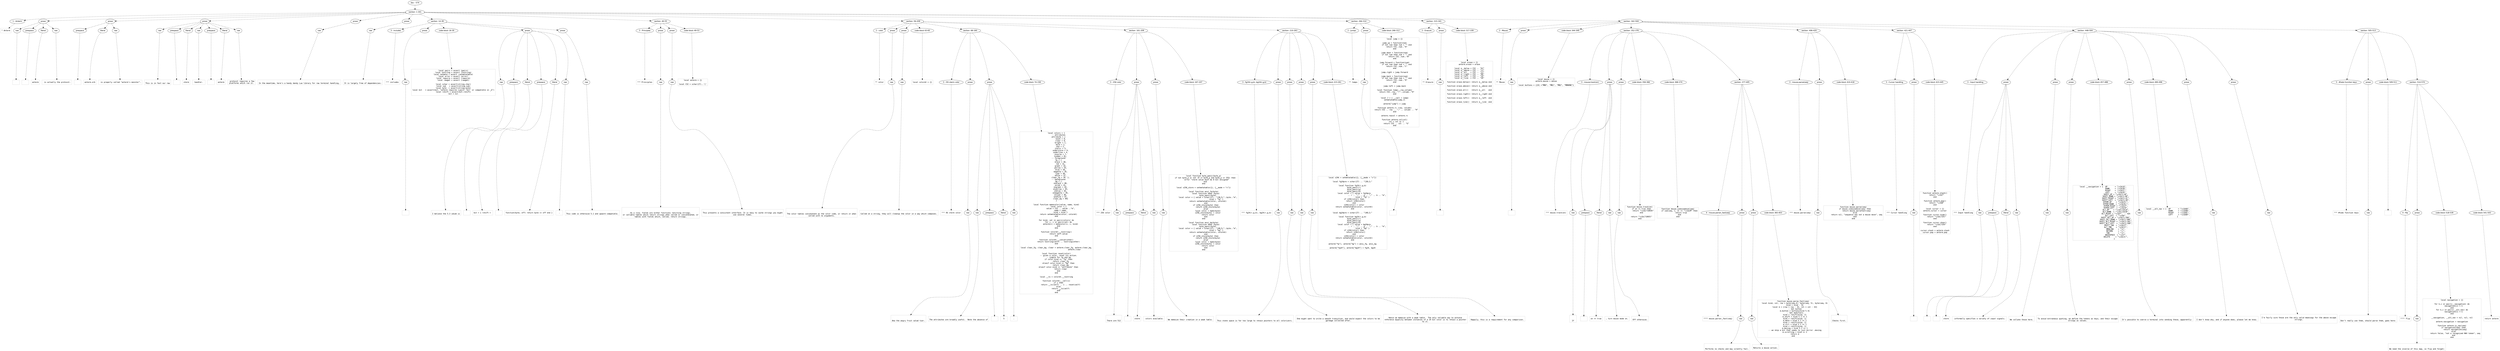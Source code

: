 digraph lpegNode {

node [fontname=Helvetica]
edge [style=dashed]

doc_0 [label="doc - 574"]


doc_0 -> { section_1}
{rank=same; section_1}

section_1 [label="section: 1-341"]


// END RANK doc_0

section_1 -> { header_2 prose_3 prose_4 prose_5 prose_6 prose_7 section_8 section_9 section_10 section_11 section_12 section_13}
{rank=same; header_2 prose_3 prose_4 prose_5 prose_6 prose_7 section_8 section_9 section_10 section_11 section_12 section_13}

header_2 [label="1 : Anterm"]

prose_3 [label="prose"]

prose_4 [label="prose"]

prose_5 [label="prose"]

prose_6 [label="prose"]

prose_7 [label="prose"]

section_8 [label="section: 14-39"]

section_9 [label="section: 40-55"]

section_10 [label="section: 56-209"]

section_11 [label="section: 264-314"]

section_12 [label="section: 315-341"]

section_13 [label="section: 342-504"]


// END RANK section_1

header_2 -> leaf_14
leaf_14  [color=Gray,shape=rectangle,fontname=Inconsolata,label="* Anterm"]
// END RANK header_2

prose_3 -> { raw_15 prespace_16 literal_17 raw_18}
{rank=same; raw_15 prespace_16 literal_17 raw_18}

raw_15 [label="raw"]

prespace_16 [label="prespace"]

literal_17 [label="literal"]

raw_18 [label="raw"]


// END RANK prose_3

raw_15 -> leaf_19
leaf_19  [color=Gray,shape=rectangle,fontname=Inconsolata,label="
"]
// END RANK raw_15

prespace_16 -> leaf_20
leaf_20  [color=Gray,shape=rectangle,fontname=Inconsolata,label=""]
// END RANK prespace_16

literal_17 -> leaf_21
leaf_21  [color=Gray,shape=rectangle,fontname=Inconsolata,label="anterm"]
// END RANK literal_17

raw_18 -> leaf_22
leaf_22  [color=Gray,shape=rectangle,fontname=Inconsolata,label=" is actually the protocol.
"]
// END RANK raw_18

prose_4 -> { prespace_23 literal_24 raw_25}
{rank=same; prespace_23 literal_24 raw_25}

prespace_23 [label="prespace"]

literal_24 [label="literal"]

raw_25 [label="raw"]


// END RANK prose_4

prespace_23 -> leaf_26
leaf_26  [color=Gray,shape=rectangle,fontname=Inconsolata,label=""]
// END RANK prespace_23

literal_24 -> leaf_27
leaf_27  [color=Gray,shape=rectangle,fontname=Inconsolata,label="anterm.orb"]
// END RANK literal_24

raw_25 -> leaf_28
leaf_28  [color=Gray,shape=rectangle,fontname=Inconsolata,label=" is properly called \"anterm's monster\".
"]
// END RANK raw_25

prose_5 -> { raw_29 prespace_30 literal_31 raw_32 prespace_33 literal_34 raw_35}
{rank=same; raw_29 prespace_30 literal_31 raw_32 prespace_33 literal_34 raw_35}

raw_29 [label="raw"]

prespace_30 [label="prespace"]

literal_31 [label="literal"]

raw_32 [label="raw"]

prespace_33 [label="prespace"]

literal_34 [label="literal"]

raw_35 [label="raw"]


// END RANK prose_5

raw_29 -> leaf_36
leaf_36  [color=Gray,shape=rectangle,fontname=Inconsolata,label="
This is in fact our raw"]
// END RANK raw_29

prespace_30 -> leaf_37
leaf_37  [color=Gray,shape=rectangle,fontname=Inconsolata,label=" "]
// END RANK prespace_30

literal_31 -> leaf_38
leaf_38  [color=Gray,shape=rectangle,fontname=Inconsolata,label="xterm"]
// END RANK literal_31

raw_32 -> leaf_39
leaf_39  [color=Gray,shape=rectangle,fontname=Inconsolata,label=" handler. "]
// END RANK raw_32

prespace_33 -> leaf_40
leaf_40  [color=Gray,shape=rectangle,fontname=Inconsolata,label=" "]
// END RANK prespace_33

literal_34 -> leaf_41
leaf_41  [color=Gray,shape=rectangle,fontname=Inconsolata,label="anterm"]
// END RANK literal_34

raw_35 -> leaf_42
leaf_42  [color=Gray,shape=rectangle,fontname=Inconsolata,label=" protocol requires a few
platforms which run it.
"]
// END RANK raw_35

prose_6 -> { raw_43}
{rank=same; raw_43}

raw_43 [label="raw"]


// END RANK prose_6

raw_43 -> leaf_44
leaf_44  [color=Gray,shape=rectangle,fontname=Inconsolata,label="
In the meantime, here's a handy dandy Lua library for raw terminal handling.
"]
// END RANK raw_43

prose_7 -> { raw_45}
{rank=same; raw_45}

raw_45 [label="raw"]


// END RANK prose_7

raw_45 -> leaf_46
leaf_46  [color=Gray,shape=rectangle,fontname=Inconsolata,label="
It is largely free of dependencies:"]
// END RANK raw_45

section_8 -> { header_47 prose_48 codeblock_49 prose_50 prose_51}
{rank=same; header_47 prose_48 codeblock_49 prose_50 prose_51}

header_47 [label="3 : includes"]

prose_48 [label="prose"]

codeblock_49 [label="code block 16-30"]

prose_50 [label="prose"]

prose_51 [label="prose"]


// END RANK section_8

header_47 -> leaf_52
leaf_52  [color=Gray,shape=rectangle,fontname=Inconsolata,label="*** includes"]
// END RANK header_47

prose_48 -> { raw_53}
{rank=same; raw_53}

raw_53 [label="raw"]


// END RANK prose_48

raw_53 -> leaf_54
leaf_54  [color=Gray,shape=rectangle,fontname=Inconsolata,label="
"]
// END RANK raw_53

codeblock_49 -> leaf_55
leaf_55  [color=Gray,shape=rectangle,fontname=Inconsolata,label="local pairs = assert (pairs)
local tostring = assert (tostring)
local setmeta = assert (setmetatable)
local error = assert (error)
local require = assert (require)
local rawget = assert (rawget)

local schar = assert(string.char)
local sub   = assert(string.sub)
local byte  = assert(string.byte)
local bit   = assert(bit, \"anterm requires Luajit 'bit' or compatible in _G\")
local rshift = assert(bit.rshift)
bit = nil"]
// END RANK codeblock_49

prose_50 -> { raw_56 prespace_57 literal_58 prespace_59 literal_60 raw_61}
{rank=same; raw_56 prespace_57 literal_58 prespace_59 literal_60 raw_61}

raw_56 [label="raw"]

prespace_57 [label="prespace"]

literal_58 [label="literal"]

prespace_59 [label="prespace"]

literal_60 [label="literal"]

raw_61 [label="raw"]


// END RANK prose_50

raw_56 -> leaf_62
leaf_62  [color=Gray,shape=rectangle,fontname=Inconsolata,label="
I believe the 5.3 idiom is"]
// END RANK raw_56

prespace_57 -> leaf_63
leaf_63  [color=Gray,shape=rectangle,fontname=Inconsolata,label=" "]
// END RANK prespace_57

literal_58 -> leaf_64
leaf_64  [color=Gray,shape=rectangle,fontname=Inconsolata,label="bit = { rshift = "]
// END RANK literal_58

prespace_59 -> leaf_65
leaf_65  [color=Gray,shape=rectangle,fontname=Inconsolata,label=""]
// END RANK prespace_59

literal_60 -> leaf_66
leaf_66  [color=Gray,shape=rectangle,fontname=Inconsolata,label="function(byte, off) return byte >> off end }"]
// END RANK literal_60

raw_61 -> leaf_67
leaf_67  [color=Gray,shape=rectangle,fontname=Inconsolata,label=".
"]
// END RANK raw_61

prose_51 -> { raw_68}
{rank=same; raw_68}

raw_68 [label="raw"]


// END RANK prose_51

raw_68 -> leaf_69
leaf_69  [color=Gray,shape=rectangle,fontname=Inconsolata,label="
This code is otherwise 5.1 and upward compatible.
"]
// END RANK raw_68

section_9 -> { header_70 prose_71 prose_72 codeblock_73}
{rank=same; header_70 prose_71 prose_72 codeblock_73}

header_70 [label="3 : Principles"]

prose_71 [label="prose"]

prose_72 [label="prose"]

codeblock_73 [label="code block 49-53"]


// END RANK section_9

header_70 -> leaf_74
leaf_74  [color=Gray,shape=rectangle,fontname=Inconsolata,label="*** Principles"]
// END RANK header_70

prose_71 -> { raw_75}
{rank=same; raw_75}

raw_75 [label="raw"]


// END RANK prose_71

raw_75 -> leaf_76
leaf_76  [color=Gray,shape=rectangle,fontname=Inconsolata,label="

As a rule, fields are either functions returning strings,
or callable tables which return strings when called or concatenated, or
tables with fields which, called, return strings.
"]
// END RANK raw_75

prose_72 -> { raw_77}
{rank=same; raw_77}

raw_77 [label="raw"]


// END RANK prose_72

raw_77 -> leaf_78
leaf_78  [color=Gray,shape=rectangle,fontname=Inconsolata,label="
This presents a consistent interface. It is easy to cache strings you might
use several times.
"]
// END RANK raw_77

codeblock_73 -> leaf_79
leaf_79  [color=Gray,shape=rectangle,fontname=Inconsolata,label="local anterm = {}

local CSI = schar(27)..'['"]
// END RANK codeblock_73

section_10 -> { header_80 prose_81 prose_82 codeblock_83 section_84 section_85 section_86}
{rank=same; header_80 prose_81 prose_82 codeblock_83 section_84 section_85 section_86}

header_80 [label="2 : color"]

prose_81 [label="prose"]

prose_82 [label="prose"]

codeblock_83 [label="code block 63-65"]

section_84 [label="section: 68-160"]

section_85 [label="section: 161-209"]

section_86 [label="section: 210-263"]


// END RANK section_10

header_80 -> leaf_87
leaf_87  [color=Gray,shape=rectangle,fontname=Inconsolata,label="** color"]
// END RANK header_80

prose_81 -> { raw_88}
{rank=same; raw_88}

raw_88 [label="raw"]


// END RANK prose_81

raw_88 -> leaf_89
leaf_89  [color=Gray,shape=rectangle,fontname=Inconsolata,label="

The color tables concatenate as the color code, or return it when
called with no arguments.
"]
// END RANK raw_88

prose_82 -> { raw_90}
{rank=same; raw_90}

raw_90 [label="raw"]


// END RANK prose_82

raw_90 -> leaf_91
leaf_91  [color=Gray,shape=rectangle,fontname=Inconsolata,label="
Called on a string, they will cleanup the color in a way which composes.
"]
// END RANK raw_90

codeblock_83 -> leaf_92
leaf_92  [color=Gray,shape=rectangle,fontname=Inconsolata,label="local colormt = {}"]
// END RANK codeblock_83

section_84 -> { header_93 prose_94 prose_95 codeblock_96}
{rank=same; header_93 prose_94 prose_95 codeblock_96}

header_93 [label="3 : OG xterm color"]

prose_94 [label="prose"]

prose_95 [label="prose"]

codeblock_96 [label="code block 74-158"]


// END RANK section_84

header_93 -> leaf_97
leaf_97  [color=Gray,shape=rectangle,fontname=Inconsolata,label="*** OG xterm color"]
// END RANK header_93

prose_94 -> { raw_98}
{rank=same; raw_98}

raw_98 [label="raw"]


// END RANK prose_94

raw_98 -> leaf_99
leaf_99  [color=Gray,shape=rectangle,fontname=Inconsolata,label="

Aka the angry fruit salad tier.
"]
// END RANK raw_98

prose_95 -> { raw_100 prespace_101 literal_102 raw_103}
{rank=same; raw_100 prespace_101 literal_102 raw_103}

raw_100 [label="raw"]

prespace_101 [label="prespace"]

literal_102 [label="literal"]

raw_103 [label="raw"]


// END RANK prose_95

raw_100 -> leaf_104
leaf_104  [color=Gray,shape=rectangle,fontname=Inconsolata,label="
The attributes are broadly useful.  Note the absence of"]
// END RANK raw_100

prespace_101 -> leaf_105
leaf_105  [color=Gray,shape=rectangle,fontname=Inconsolata,label=" "]
// END RANK prespace_101

literal_102 -> leaf_106
leaf_106  [color=Gray,shape=rectangle,fontname=Inconsolata,label="5"]
// END RANK literal_102

raw_103 -> leaf_107
leaf_107  [color=Gray,shape=rectangle,fontname=Inconsolata,label=".
"]
// END RANK raw_103

codeblock_96 -> leaf_108
leaf_108  [color=Gray,shape=rectangle,fontname=Inconsolata,label="local colors = {
    -- attributes
    attribute = {
        reset = 0,
        clear = 0,
        bright = 1,
        bold = 1,
        dim = 2,
        italic = 3,
        underscore = 4,
        underline = 4,
        reverse = 7,
        hidden = 8},
    -- foreground
    fg = {
        black = 30,
        red = 31,
        green = 32,
        yellow = 33,
        blue = 34,
        magenta = 35,
        cyan = 36,
        white = 37,
        clear_fg = 39  },
    -- background
    bg = {
        onblack = 40,
        onred = 41,
        ongreen = 42,
        onyellow = 43,
        onblue = 44,
        onmagenta = 45,
        oncyan = 46,
        onwhite = 47,
        clear_bg = 49}
}

local function makecolor(value, name, kind)
    local color = {
        value = CSI .. value ..\"m\",
        name = name,
        kind = kind }
    return setmetatable(color, colormt)
end

for kind, val in pairs(colors) do
    for c, v in pairs(val) do
        anterm[c] = makecolor(v, c, kind)
    end
end

function colormt:__tostring()
    return self.value
end

function colormt:__concat(other)
    return tostring(self) .. tostring(other)
end

local clear_fg, clear_bg, clear = anterm.clear_fg, anterm.clear_bg,
                                  anterm.clear

local function reset(color)
    -- given a color, reset its action.
    -- simple for fg and bg
    if color.kind == \"fg\" then
        return clear_fg
    elseif color.kind == \"bg\" then
        return clear_bg
    elseif color.kind == \"attribute\" then
        return clear
    end
end

local __ts = colormt.__tostring

function colormt:__call(s)
    if s then
        return __ts(self) .. s .. reset(self)
    else
        return __ts(self)
    end
end"]
// END RANK codeblock_96

section_85 -> { header_109 prose_110 prose_111 codeblock_112}
{rank=same; header_109 prose_110 prose_111 codeblock_112}

header_109 [label="3 : 256 color"]

prose_110 [label="prose"]

prose_111 [label="prose"]

codeblock_112 [label="code block 167-207"]


// END RANK section_85

header_109 -> leaf_113
leaf_113  [color=Gray,shape=rectangle,fontname=Inconsolata,label="*** 256 color"]
// END RANK header_109

prose_110 -> { raw_114 prespace_115 literal_116 raw_117}
{rank=same; raw_114 prespace_115 literal_116 raw_117}

raw_114 [label="raw"]

prespace_115 [label="prespace"]

literal_116 [label="literal"]

raw_117 [label="raw"]


// END RANK prose_110

raw_114 -> leaf_118
leaf_118  [color=Gray,shape=rectangle,fontname=Inconsolata,label="

There are 512"]
// END RANK raw_114

prespace_115 -> leaf_119
leaf_119  [color=Gray,shape=rectangle,fontname=Inconsolata,label=" "]
// END RANK prespace_115

literal_116 -> leaf_120
leaf_120  [color=Gray,shape=rectangle,fontname=Inconsolata,label="xterm"]
// END RANK literal_116

raw_117 -> leaf_121
leaf_121  [color=Gray,shape=rectangle,fontname=Inconsolata,label=" colors available.
"]
// END RANK raw_117

prose_111 -> { raw_122}
{rank=same; raw_122}

raw_122 [label="raw"]


// END RANK prose_111

raw_122 -> leaf_123
leaf_123  [color=Gray,shape=rectangle,fontname=Inconsolata,label="
We memoize their creation in a weak table.
"]
// END RANK raw_122

codeblock_112 -> leaf_124
leaf_124  [color=Gray,shape=rectangle,fontname=Inconsolata,label="local function byte_panic(byte_p)
   if not byte_p or not (0 <= byte_p and byte_p <= 255) then
      error \"xterm value must be 8 bit unsigned\"
   end
end

local x256_store = setmetatable({}, {__mode = \"v\"})

local function ansi_fg(byte)
    local function make (byte)
        byte_panic(byte)
        local color = { value = schar(27)..\"[38;5;\"..byte..\"m\",
                        kind = \"fg\" }
        return setmetatable(color, colormt)
    end
    if x256_store[byte] then
        return x256_store[byte]
    else
        local color = make(byte)
        x256_store[byte] = color
        return color
    end
end

local function ansi_bg(byte)
    local function make (byte)
        byte_panic(byte)
        local color = { value = schar(27)..\"[48;5;\"..byte..\"m\",
                        kind = \"bg\" }
        return setmetatable(color, colormt)
    end
    if x256_store[byte] then
        return x256_store[byte]
    else
        local color = make(byte)
        x256_store[byte] = color
        return color
    end
end"]
// END RANK codeblock_112

section_86 -> { header_125 prose_126 prose_127 prose_128 prose_129 codeblock_130}
{rank=same; header_125 prose_126 prose_127 prose_128 prose_129 codeblock_130}

header_125 [label="3 : fg24(r,g,b), bg24(r,g,b)"]

prose_126 [label="prose"]

prose_127 [label="prose"]

prose_128 [label="prose"]

prose_129 [label="prose"]

codeblock_130 [label="code block 223-261"]


// END RANK section_86

header_125 -> leaf_131
leaf_131  [color=Gray,shape=rectangle,fontname=Inconsolata,label="*** fg24(r,g,b), bg24(r,g,b)"]
// END RANK header_125

prose_126 -> { raw_132}
{rank=same; raw_132}

raw_132 [label="raw"]


// END RANK prose_126

raw_132 -> leaf_133
leaf_133  [color=Gray,shape=rectangle,fontname=Inconsolata,label="

This state space is far too large to retain pointers to all colorizers.
"]
// END RANK raw_132

prose_127 -> { raw_134}
{rank=same; raw_134}

raw_134 [label="raw"]


// END RANK prose_127

raw_134 -> leaf_135
leaf_135  [color=Gray,shape=rectangle,fontname=Inconsolata,label="
One might want to write a smooth transition, and would expect the colors to be
garbage collected after.
"]
// END RANK raw_134

prose_128 -> { raw_136}
{rank=same; raw_136}

raw_136 [label="raw"]


// END RANK prose_128

raw_136 -> leaf_137
leaf_137  [color=Gray,shape=rectangle,fontname=Inconsolata,label="
Hence we memoize with a weak table.  The only reliable way to achieve
reference equality between instances of a 24 bit color is to retain a pointer
to it.
"]
// END RANK raw_136

prose_129 -> { raw_138}
{rank=same; raw_138}

raw_138 [label="raw"]


// END RANK prose_129

raw_138 -> leaf_139
leaf_139  [color=Gray,shape=rectangle,fontname=Inconsolata,label="
Happily, this is a requirement for any comparison.
"]
// END RANK raw_138

codeblock_130 -> leaf_140
leaf_140  [color=Gray,shape=rectangle,fontname=Inconsolata,label="local x24k = setmetatable({}, {__mode = \"v\"})

local fg24pre = schar(27) .. \"[38;2;\"

local function fg24(r,g,b)
   byte_panic(r)
   byte_panic(g)
   byte_panic(b)
   local color = { value = fg24pre
                           .. r .. \";\" .. g .. \";\" .. b .. \"m\",
                   kind = \"fg\" }
   if x24k[color] then
      return x24k[color]
   end
   x24k[color] = color
   return setmetatable(color, colormt)
end

local bg24pre = schar(27) .. \"[48;2;\"

local function bg24(r,g,b)
   byte_panic(r)
   byte_panic(g)
   byte_panic(b)
   local color = { value = bg24pre
                           .. r .. \";\" .. g .. \";\" .. b .. \"m\",
                   kind = \"bg\" }
   if x24k[color] then
      return x24k[color]
   end
   x24k[color] = color
   return setmetatable(color, colormt)
end

anterm[\"fg\"], anterm[\"bg\"] = ansi_fg, ansi_bg

anterm[\"fg24\"], anterm[\"bg24\"] = fg24, bg24"]
// END RANK codeblock_130

section_11 -> { header_141 prose_142 codeblock_143}
{rank=same; header_141 prose_142 codeblock_143}

header_141 [label="2 : Jumps"]

prose_142 [label="prose"]

codeblock_143 [label="code block 266-312"]


// END RANK section_11

header_141 -> leaf_144
leaf_144  [color=Gray,shape=rectangle,fontname=Inconsolata,label="** Jumps"]
// END RANK header_141

prose_142 -> { raw_145}
{rank=same; raw_145}

raw_145 [label="raw"]


// END RANK prose_142

raw_145 -> leaf_146
leaf_146  [color=Gray,shape=rectangle,fontname=Inconsolata,label="
"]
// END RANK raw_145

codeblock_143 -> leaf_147
leaf_147  [color=Gray,shape=rectangle,fontname=Inconsolata,label="local jump = {}

jump.up = function(num)
    if not num then num = \"\" end
    return CSI..num..\"A\"
end

jump.down = function(num)
    if not num then num = \"\" end
        return CSI..num..\"B\"
end

jump.forward = function(num)
    if not num then num = \"\" end
    return CSI..num..\"C\"
end

jump.right = jump.forward

jump.back = function(num)
    if not num then num = \"\" end
    return CSI..num..\"D\"
end

jump.left = jump.back

local function Jump(_,row,column)
    return CSI..row..\";\"..column..\"H\"
end

local J = { __call = Jump}
setmetatable(jump,J)

anterm[\"jump\"] = jump

function anterm.rc (row, column)
   return CSI .. row .. \";\" .. column .. \"H\"
end

anterm.rowcol = anterm.rc

function anterm.col(col)
   col = col or 1
   return CSI .. col .. \"G\"
end"]
// END RANK codeblock_143

section_12 -> { header_148 prose_149 codeblock_150}
{rank=same; header_148 prose_149 codeblock_150}

header_148 [label="2 : Erasure"]

prose_149 [label="prose"]

codeblock_150 [label="code block 317-339"]


// END RANK section_12

header_148 -> leaf_151
leaf_151  [color=Gray,shape=rectangle,fontname=Inconsolata,label="** Erasure"]
// END RANK header_148

prose_149 -> { raw_152}
{rank=same; raw_152}

raw_152 [label="raw"]


// END RANK prose_149

raw_152 -> leaf_153
leaf_153  [color=Gray,shape=rectangle,fontname=Inconsolata,label="
"]
// END RANK raw_152

codeblock_150 -> leaf_154
leaf_154  [color=Gray,shape=rectangle,fontname=Inconsolata,label="local erase = {}
anterm.erase = erase

local e__below = CSI .. \"0J\"
local e__above = CSI .. \"1J\"
local e__all   = CSI .. \"2J\"
local e__right = CSI .. \"0K\"
local e__left  = CSI .. \"1K\"
local e__line  = CSI .. \"2K\"

function erase.below() return e__below end

function erase.above() return e__above end

function erase.all()   return e__all   end

function erase.right() return e__right end

function erase.left()  return e__left  end

function erase.line()  return e__line  end"]
// END RANK codeblock_150

section_13 -> { header_155 prose_156 codeblock_157 section_158 section_159 section_160 section_161 section_162}
{rank=same; header_155 prose_156 codeblock_157 section_158 section_159 section_160 section_161 section_162}

header_155 [label="2 : Mouse"]

prose_156 [label="prose"]

codeblock_157 [label="code block 344-349"]

section_158 [label="section: 352-376"]

section_159 [label="section: 406-420"]

section_160 [label="section: 421-447"]

section_161 [label="section: 448-504"]

section_162 [label="section: 505-513"]


// END RANK section_13

header_155 -> leaf_163
leaf_163  [color=Gray,shape=rectangle,fontname=Inconsolata,label="** Mouse"]
// END RANK header_155

prose_156 -> { raw_164}
{rank=same; raw_164}

raw_164 [label="raw"]


// END RANK prose_156

raw_164 -> leaf_165
leaf_165  [color=Gray,shape=rectangle,fontname=Inconsolata,label="
"]
// END RANK raw_164

codeblock_157 -> leaf_166
leaf_166  [color=Gray,shape=rectangle,fontname=Inconsolata,label="local mouse = {}
anterm.mouse = mouse

local buttons = {[0] =\"MB0\", \"MB1\", \"MB2\", \"MBNONE\"}"]
// END RANK codeblock_157

section_158 -> { header_167 prose_168 prose_169 codeblock_170 codeblock_171 section_172}
{rank=same; header_167 prose_168 prose_169 codeblock_170 codeblock_171 section_172}

header_167 [label="3 : mouse.track(on)"]

prose_168 [label="prose"]

prose_169 [label="prose"]

codeblock_170 [label="code block 358-366"]

codeblock_171 [label="code block 368-374"]

section_172 [label="section: 377-405"]


// END RANK section_158

header_167 -> leaf_173
leaf_173  [color=Gray,shape=rectangle,fontname=Inconsolata,label="*** mouse.track(on)"]
// END RANK header_167

prose_168 -> { raw_174 prespace_175 literal_176 raw_177}
{rank=same; raw_174 prespace_175 literal_176 raw_177}

raw_174 [label="raw"]

prespace_175 [label="prespace"]

literal_176 [label="literal"]

raw_177 [label="raw"]


// END RANK prose_168

raw_174 -> leaf_178
leaf_178  [color=Gray,shape=rectangle,fontname=Inconsolata,label="

If"]
// END RANK raw_174

prespace_175 -> leaf_179
leaf_179  [color=Gray,shape=rectangle,fontname=Inconsolata,label=" "]
// END RANK prespace_175

literal_176 -> leaf_180
leaf_180  [color=Gray,shape=rectangle,fontname=Inconsolata,label="on == true"]
// END RANK literal_176

raw_177 -> leaf_181
leaf_181  [color=Gray,shape=rectangle,fontname=Inconsolata,label=", turn mouse mode on.
"]
// END RANK raw_177

prose_169 -> { raw_182}
{rank=same; raw_182}

raw_182 [label="raw"]


// END RANK prose_169

raw_182 -> leaf_183
leaf_183  [color=Gray,shape=rectangle,fontname=Inconsolata,label="
Off otherwise.
"]
// END RANK raw_182

codeblock_170 -> leaf_184
leaf_184  [color=Gray,shape=rectangle,fontname=Inconsolata,label="function mouse.track(on)
   if on == true then
      return \"\\x1b[?1003h\"
   end

   return \"\\x1b[?1003l\"
end"]
// END RANK codeblock_170

codeblock_171 -> leaf_185
leaf_185  [color=Gray,shape=rectangle,fontname=Inconsolata,label="function mouse.ismousemove(seq)
   if sub(seq, 1, 3) == \"\\x1b[M\" then
      return true
   end
end"]
// END RANK codeblock_171

section_172 -> { header_186 prose_187 prose_188 codeblock_189}
{rank=same; header_186 prose_187 prose_188 codeblock_189}

header_186 [label="4 : mouse.parser_fast(seq)"]

prose_187 [label="prose"]

prose_188 [label="prose"]

codeblock_189 [label="code block 383-403"]


// END RANK section_172

header_186 -> leaf_190
leaf_190  [color=Gray,shape=rectangle,fontname=Inconsolata,label="**** mouse.parser_fast(seq)"]
// END RANK header_186

prose_187 -> { raw_191}
{rank=same; raw_191}

raw_191 [label="raw"]


// END RANK prose_187

raw_191 -> leaf_192
leaf_192  [color=Gray,shape=rectangle,fontname=Inconsolata,label="

Performs no checks and may silently fail.
"]
// END RANK raw_191

prose_188 -> { raw_193}
{rank=same; raw_193}

raw_193 [label="raw"]


// END RANK prose_188

raw_193 -> leaf_194
leaf_194  [color=Gray,shape=rectangle,fontname=Inconsolata,label="
Returns a mouse action.
"]
// END RANK raw_193

codeblock_189 -> leaf_195
leaf_195  [color=Gray,shape=rectangle,fontname=Inconsolata,label="function mouse.parse_fast(seq)
   local kind, col, row = byte(seq,4), byte(seq, 5), byte(seq, 6)
   kind = kind - 32
   local m = {row = row - 32, col = col - 32}
   -- Get button
   m.button = buttons[kind % 4]
   -- Get modifiers
   kind = rshift(kind, 2)
   m.shift = kind % 2 == 1
   kind = rshift(kind, 1)
   m.meta = kind % 2 == 1
   kind = rshift(kind, 1)
   m.ctrl = kind % 2 == 1
   kind = rshift(kind, 1)
   m.moving = kind % 2 == 1
   -- we skip a bit that seems to just mirror .moving
   m.scrolling = kind == 2
   return m
end"]
// END RANK codeblock_189

section_159 -> { header_196 prose_197 codeblock_198}
{rank=same; header_196 prose_197 codeblock_198}

header_196 [label="3 : mouse.parse(seq)"]

prose_197 [label="prose"]

codeblock_198 [label="code block 410-418"]


// END RANK section_159

header_196 -> leaf_199
leaf_199  [color=Gray,shape=rectangle,fontname=Inconsolata,label="*** mouse.parse(seq)"]
// END RANK header_196

prose_197 -> { raw_200}
{rank=same; raw_200}

raw_200 [label="raw"]


// END RANK prose_197

raw_200 -> leaf_201
leaf_201  [color=Gray,shape=rectangle,fontname=Inconsolata,label="

Checks first.
"]
// END RANK raw_200

codeblock_198 -> leaf_202
leaf_202  [color=Gray,shape=rectangle,fontname=Inconsolata,label="function mouse.parse(seq)
   if mouse.ismousemove(seq) then
      return mouse.parsefast(seq)
   else
      return nil, \"sequence was not a mouse move\", seq
   end
end"]
// END RANK codeblock_198

section_160 -> { header_203 prose_204 codeblock_205}
{rank=same; header_203 prose_204 codeblock_205}

header_203 [label="3 : Cursor handling"]

prose_204 [label="prose"]

codeblock_205 [label="code block 423-445"]


// END RANK section_160

header_203 -> leaf_206
leaf_206  [color=Gray,shape=rectangle,fontname=Inconsolata,label="*** Cursor handling"]
// END RANK header_203

prose_204 -> { raw_207}
{rank=same; raw_207}

raw_207 [label="raw"]


// END RANK prose_204

raw_207 -> leaf_208
leaf_208  [color=Gray,shape=rectangle,fontname=Inconsolata,label="
"]
// END RANK raw_207

codeblock_205 -> leaf_209
leaf_209  [color=Gray,shape=rectangle,fontname=Inconsolata,label="function anterm.stash()
   return \"\\x1b7\"
end

function anterm.pop()
   return \"\\x1b8\"
end

local cursor = {}
anterm.cursor = cursor

function cursor.hide()
   return \"\\x1b[?25l\"
end

function cursor.show()
   return \"\\x1b[?25h\"
end

cursor.stash = anterm.stash
cursor.pop = anterm.pop"]
// END RANK codeblock_205

section_161 -> { header_210 prose_211 prose_212 prose_213 codeblock_214 prose_215 codeblock_216 prose_217 prose_218}
{rank=same; header_210 prose_211 prose_212 prose_213 codeblock_214 prose_215 codeblock_216 prose_217 prose_218}

header_210 [label="3 : Input handling"]

prose_211 [label="prose"]

prose_212 [label="prose"]

prose_213 [label="prose"]

codeblock_214 [label="code block 457-486"]

prose_215 [label="prose"]

codeblock_216 [label="code block 490-496"]

prose_217 [label="prose"]

prose_218 [label="prose"]


// END RANK section_161

header_210 -> leaf_219
leaf_219  [color=Gray,shape=rectangle,fontname=Inconsolata,label="*** Input handling"]
// END RANK header_210

prose_211 -> { raw_220 prespace_221 literal_222 raw_223}
{rank=same; raw_220 prespace_221 literal_222 raw_223}

raw_220 [label="raw"]

prespace_221 [label="prespace"]

literal_222 [label="literal"]

raw_223 [label="raw"]


// END RANK prose_211

raw_220 -> leaf_224
leaf_224  [color=Gray,shape=rectangle,fontname=Inconsolata,label=""]
// END RANK raw_220

prespace_221 -> leaf_225
leaf_225  [color=Gray,shape=rectangle,fontname=Inconsolata,label=""]
// END RANK prespace_221

literal_222 -> leaf_226
leaf_226  [color=Gray,shape=rectangle,fontname=Inconsolata,label="xterm"]
// END RANK literal_222

raw_223 -> leaf_227
leaf_227  [color=Gray,shape=rectangle,fontname=Inconsolata,label=" informally specifies a variety of input signals.
"]
// END RANK raw_223

prose_212 -> { raw_228}
{rank=same; raw_228}

raw_228 [label="raw"]


// END RANK prose_212

raw_228 -> leaf_229
leaf_229  [color=Gray,shape=rectangle,fontname=Inconsolata,label="
We collate those here.
"]
// END RANK raw_228

prose_213 -> { raw_230}
{rank=same; raw_230}

raw_230 [label="raw"]


// END RANK prose_213

raw_230 -> leaf_231
leaf_231  [color=Gray,shape=rectangle,fontname=Inconsolata,label="
To avoid extraneous quoting, we define the tokens as keys, and their escape
strings as values.
"]
// END RANK raw_230

codeblock_214 -> leaf_232
leaf_232  [color=Gray,shape=rectangle,fontname=Inconsolata,label="local __navigation = {  UP       = \"\\x1b[A\",
                        DOWN     = \"\\x1b[B\",
                        RIGHT    = \"\\x1b[C\",
                        LEFT     = \"\\x1b[D\",
                        SHIFT_UP = \"\\x1b[1;2A\",
                        SHIFT_DOWN = \"\\x1b[1;2B\",
                        SHIFT_RIGHT = \"\\x1b[1;2C\",
                        SHIFT_LEFT  = \"\\x1b[1;2D\",
                        HYPER_UP    = \"\\x1b[5~\",
                        HYPER_DOWN  = \"\\x1b[6~\",
                        HYPER_RIGHT = \"\\x1b[F\",
                        HYPER_LEFT  = \"\\x1b[H\",
                        ALT_UP    = \"\\x1b\\x1b[A\",
                        ALT_DOWN  = \"\\x1b\\x1b[B\",
                        ALT_RIGHT = \"\\x1bf\", -- heh
                        ALT_LEFT  = \"\\x1bb\",
                        SHIFT_ALT_UP = \"\\x1b[1;10A\",
                        SHIFT_ALT_DOWN = \"\\x1b[1;10B\",
                        SHIFT_ALT_RIGHT = \"\\x1b[1;10C\",
                        SHIFT_ALT_LEFT  = \"\\x1b[1;10D\",
                        SHIFT_TAB  = \"\\x1b[Z\",
                        ALT_TAB    = \"\\x1b\\t\",
                        NEWLINE    = \"\\n\",
                        RETURN     = \"\\r\",
                        TAB        = \"\\t\",
                        BACKSPACE  = \"\\127\",
                        DELETE     = \"\\x1b[3~\",
                     }"]
// END RANK codeblock_214

prose_215 -> { raw_233}
{rank=same; raw_233}

raw_233 [label="raw"]


// END RANK prose_215

raw_233 -> leaf_234
leaf_234  [color=Gray,shape=rectangle,fontname=Inconsolata,label="
It's possible to coerce a terminal into sending these, apparently:
"]
// END RANK raw_233

codeblock_216 -> leaf_235
leaf_235  [color=Gray,shape=rectangle,fontname=Inconsolata,label="local __alt_nav = {  UP       = \"\\x1bOA\",
                     DOWN     = \"\\x1bOB\",
                     RIGHT    = \"\\x1bOC\",
                     LEFT     = \"\\x1bOD\",
                  }"]
// END RANK codeblock_216

prose_217 -> { raw_236}
{rank=same; raw_236}

raw_236 [label="raw"]


// END RANK prose_217

raw_236 -> leaf_237
leaf_237  [color=Gray,shape=rectangle,fontname=Inconsolata,label="
I don't know why, and if anyone does, please let me know.
"]
// END RANK raw_236

prose_218 -> { raw_238}
{rank=same; raw_238}

raw_238 [label="raw"]


// END RANK prose_218

raw_238 -> leaf_239
leaf_239  [color=Gray,shape=rectangle,fontname=Inconsolata,label="
I'm fairly sure those are the only valid meanings for the above escape
strings.

"]
// END RANK raw_238

section_162 -> { header_240 prose_241 codeblock_242 section_243}
{rank=same; header_240 prose_241 codeblock_242 section_243}

header_240 [label="3 : #todo function keys"]

prose_241 [label="prose"]

codeblock_242 [label="code block 509-511"]

section_243 [label="section: 514-574"]


// END RANK section_162

header_240 -> leaf_244
leaf_244  [color=Gray,shape=rectangle,fontname=Inconsolata,label="*** #todo function keys"]
// END RANK header_240

prose_241 -> { raw_245}
{rank=same; raw_245}

raw_245 [label="raw"]


// END RANK prose_241

raw_245 -> leaf_246
leaf_246  [color=Gray,shape=rectangle,fontname=Inconsolata,label="

Don't really use them, should parse them, goes here:
"]
// END RANK raw_245

codeblock_242 -> leaf_247
leaf_247  [color=Gray,shape=rectangle,fontname=Inconsolata,label=""]
// END RANK codeblock_242

section_243 -> { header_248 prose_249 codeblock_250 codeblock_251}
{rank=same; header_248 prose_249 codeblock_250 codeblock_251}

header_248 [label="4 : flip"]

prose_249 [label="prose"]

codeblock_250 [label="code block 518-539"]

codeblock_251 [label="code block 541-543"]


// END RANK section_243

header_248 -> leaf_252
leaf_252  [color=Gray,shape=rectangle,fontname=Inconsolata,label="**** flip"]
// END RANK header_248

prose_249 -> { raw_253}
{rank=same; raw_253}

raw_253 [label="raw"]


// END RANK prose_249

raw_253 -> leaf_254
leaf_254  [color=Gray,shape=rectangle,fontname=Inconsolata,label="

We need the inverse of this map, so flip and forget:
"]
// END RANK raw_253

codeblock_250 -> leaf_255
leaf_255  [color=Gray,shape=rectangle,fontname=Inconsolata,label="local navigation = {}

for k,v in pairs(__navigation) do
   navigation[v] = k
end
for k,v in pairs(__alt_nav) do
   navigation[v] = k
end

__navigation, __alt_nav = nil, nil, nil

anterm.navigation = navigation

function anterm.is_nav(seq)
   if navigation[seq] then
      return navigation[seq]
   else
      return false, \"not a recognized NAV token\", seq
   end
end"]
// END RANK codeblock_250

codeblock_251 -> leaf_256
leaf_256  [color=Gray,shape=rectangle,fontname=Inconsolata,label="return anterm"]
// END RANK codeblock_251


}
